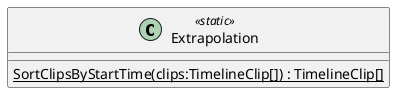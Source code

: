 @startuml
class Extrapolation <<static>> {
    {static} SortClipsByStartTime(clips:TimelineClip[]) : TimelineClip[]
}
@enduml
